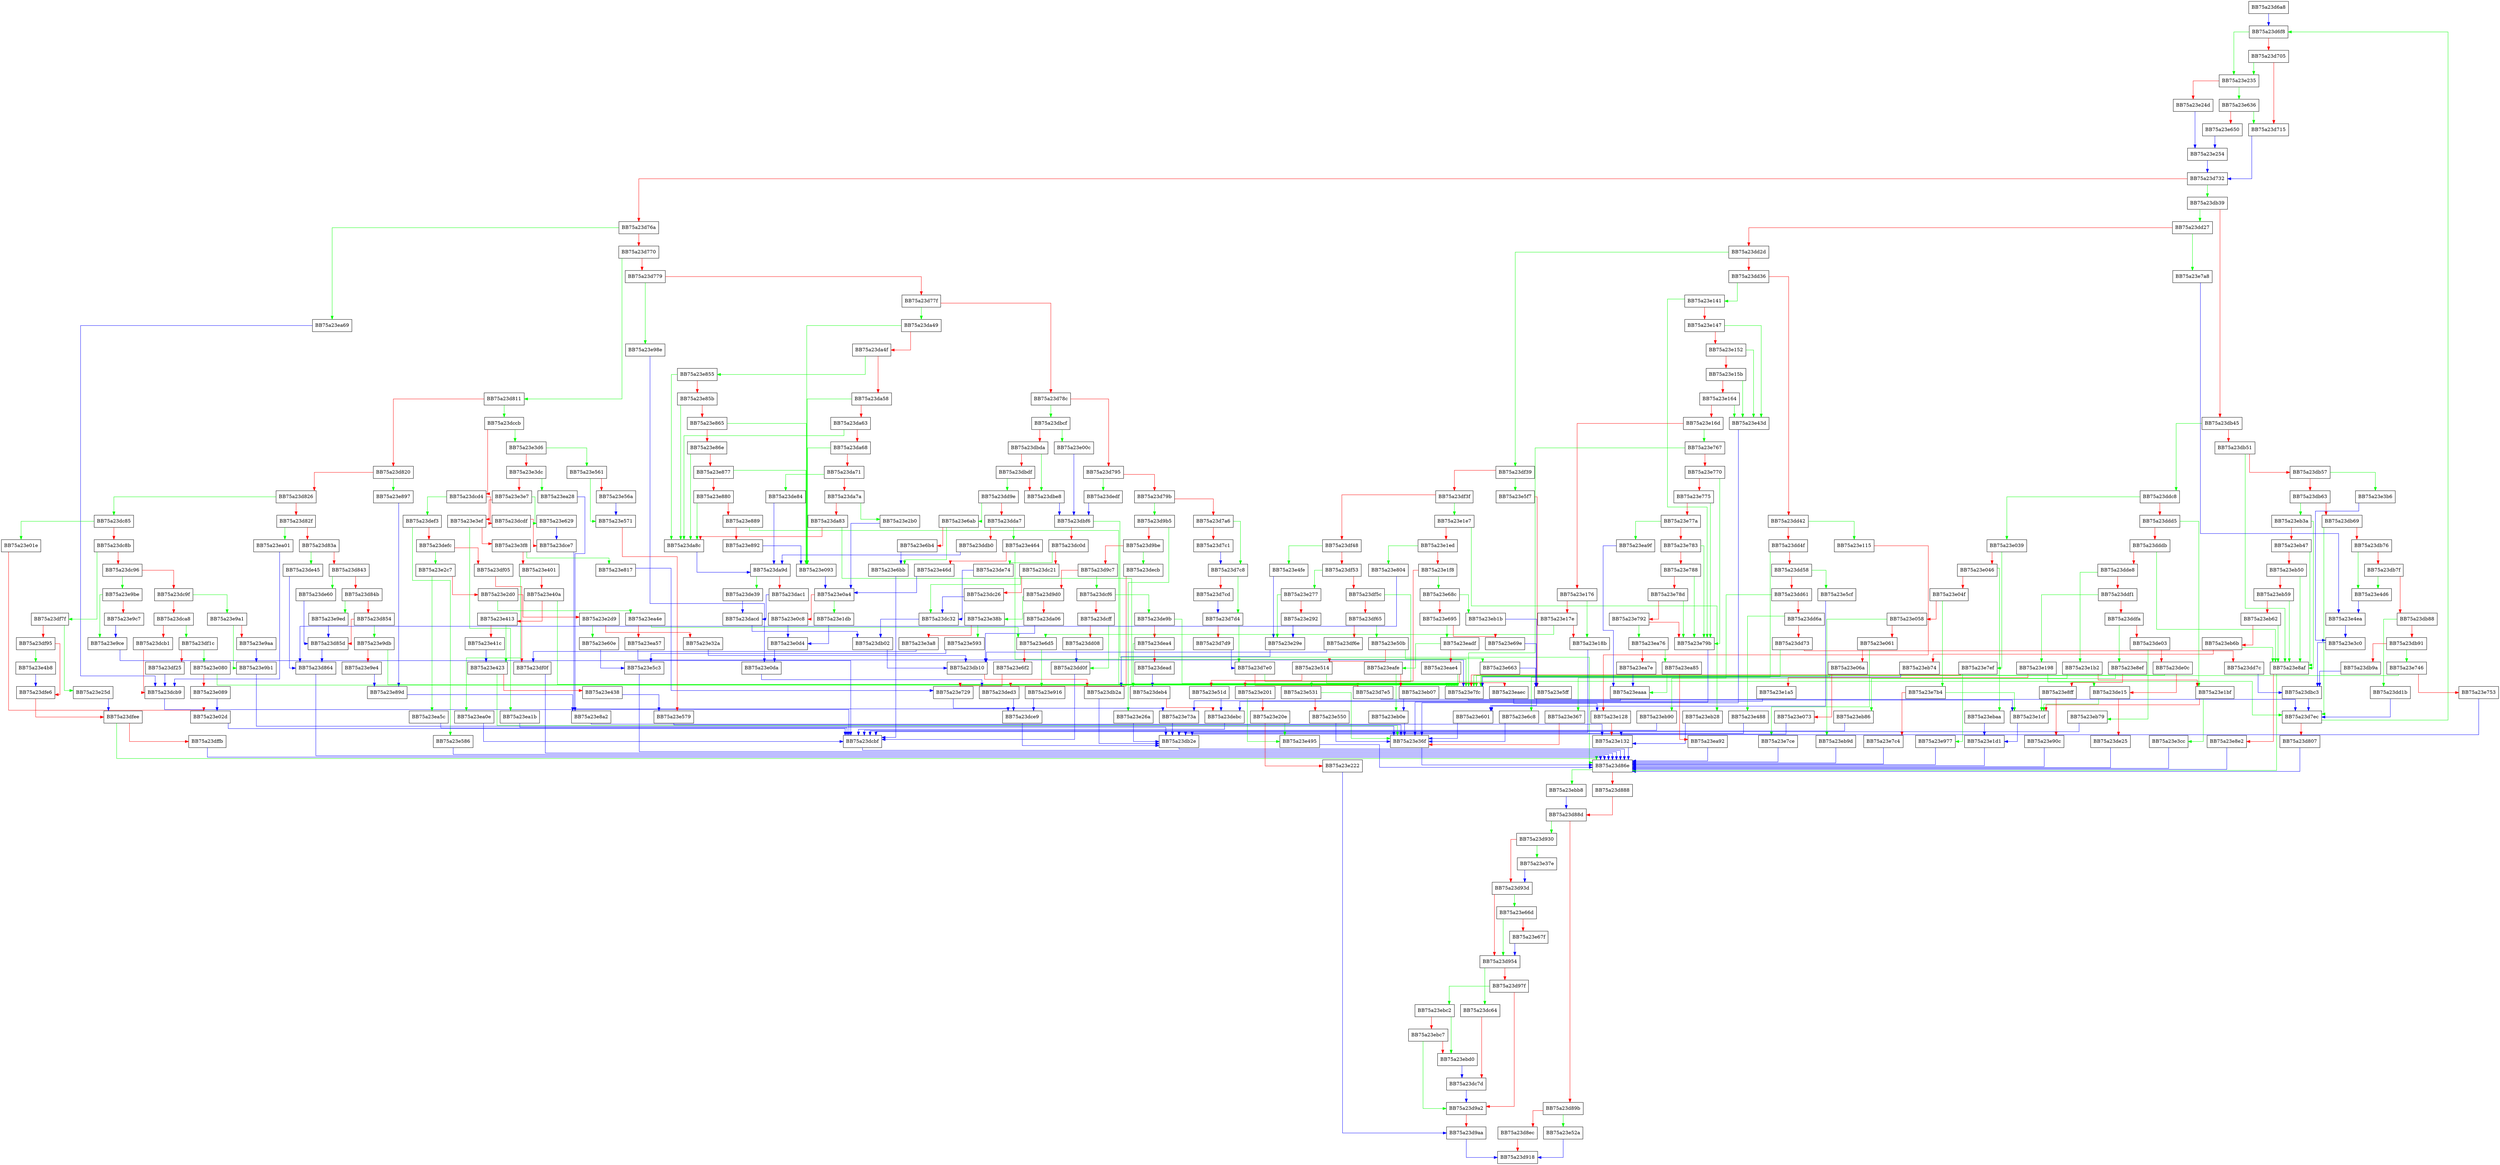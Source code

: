 digraph translate {
  node [shape="box"];
  graph [splines=ortho];
  BB75a23d6a8 -> BB75a23d6f8 [color="blue"];
  BB75a23d6f8 -> BB75a23e235 [color="green"];
  BB75a23d6f8 -> BB75a23d705 [color="red"];
  BB75a23d705 -> BB75a23e235 [color="green"];
  BB75a23d705 -> BB75a23d715 [color="red"];
  BB75a23d715 -> BB75a23d732 [color="blue"];
  BB75a23d732 -> BB75a23db39 [color="green"];
  BB75a23d732 -> BB75a23d76a [color="red"];
  BB75a23d76a -> BB75a23ea69 [color="green"];
  BB75a23d76a -> BB75a23d770 [color="red"];
  BB75a23d770 -> BB75a23d811 [color="green"];
  BB75a23d770 -> BB75a23d779 [color="red"];
  BB75a23d779 -> BB75a23e98e [color="green"];
  BB75a23d779 -> BB75a23d77f [color="red"];
  BB75a23d77f -> BB75a23da49 [color="green"];
  BB75a23d77f -> BB75a23d78c [color="red"];
  BB75a23d78c -> BB75a23dbcf [color="green"];
  BB75a23d78c -> BB75a23d795 [color="red"];
  BB75a23d795 -> BB75a23dedf [color="green"];
  BB75a23d795 -> BB75a23d79b [color="red"];
  BB75a23d79b -> BB75a23d9b5 [color="green"];
  BB75a23d79b -> BB75a23d7a6 [color="red"];
  BB75a23d7a6 -> BB75a23d7c8 [color="green"];
  BB75a23d7a6 -> BB75a23d7c1 [color="red"];
  BB75a23d7c1 -> BB75a23d7c8 [color="blue"];
  BB75a23d7c8 -> BB75a23d7d4 [color="green"];
  BB75a23d7c8 -> BB75a23d7cd [color="red"];
  BB75a23d7cd -> BB75a23d7d4 [color="blue"];
  BB75a23d7d4 -> BB75a23d7e0 [color="green"];
  BB75a23d7d4 -> BB75a23d7d9 [color="red"];
  BB75a23d7d9 -> BB75a23d7e0 [color="blue"];
  BB75a23d7e0 -> BB75a23d7ec [color="green"];
  BB75a23d7e0 -> BB75a23d7e5 [color="red"];
  BB75a23d7e5 -> BB75a23d7ec [color="blue"];
  BB75a23d7ec -> BB75a23d6f8 [color="green"];
  BB75a23d7ec -> BB75a23d807 [color="red"];
  BB75a23d807 -> BB75a23d86e [color="blue"];
  BB75a23d811 -> BB75a23dccb [color="green"];
  BB75a23d811 -> BB75a23d820 [color="red"];
  BB75a23d820 -> BB75a23e897 [color="green"];
  BB75a23d820 -> BB75a23d826 [color="red"];
  BB75a23d826 -> BB75a23dc85 [color="green"];
  BB75a23d826 -> BB75a23d82f [color="red"];
  BB75a23d82f -> BB75a23ea01 [color="green"];
  BB75a23d82f -> BB75a23d83a [color="red"];
  BB75a23d83a -> BB75a23de45 [color="green"];
  BB75a23d83a -> BB75a23d843 [color="red"];
  BB75a23d843 -> BB75a23de60 [color="green"];
  BB75a23d843 -> BB75a23d84b [color="red"];
  BB75a23d84b -> BB75a23e9ed [color="green"];
  BB75a23d84b -> BB75a23d854 [color="red"];
  BB75a23d854 -> BB75a23e9db [color="green"];
  BB75a23d854 -> BB75a23d85d [color="red"];
  BB75a23d85d -> BB75a23d864 [color="blue"];
  BB75a23d864 -> BB75a23d86e [color="blue"];
  BB75a23d86e -> BB75a23ebb8 [color="green"];
  BB75a23d86e -> BB75a23d888 [color="red"];
  BB75a23d888 -> BB75a23d88d [color="red"];
  BB75a23d88d -> BB75a23d930 [color="green"];
  BB75a23d88d -> BB75a23d89b [color="red"];
  BB75a23d89b -> BB75a23e52a [color="green"];
  BB75a23d89b -> BB75a23d8ec [color="red"];
  BB75a23d8ec -> BB75a23d918 [color="red"];
  BB75a23d930 -> BB75a23e37e [color="green"];
  BB75a23d930 -> BB75a23d93d [color="red"];
  BB75a23d93d -> BB75a23e66d [color="green"];
  BB75a23d93d -> BB75a23d954 [color="red"];
  BB75a23d954 -> BB75a23dc64 [color="green"];
  BB75a23d954 -> BB75a23d97f [color="red"];
  BB75a23d97f -> BB75a23ebc2 [color="green"];
  BB75a23d97f -> BB75a23d9a2 [color="red"];
  BB75a23d9a2 -> BB75a23d9aa [color="red"];
  BB75a23d9aa -> BB75a23d918 [color="blue"];
  BB75a23d9b5 -> BB75a23e26a [color="green"];
  BB75a23d9b5 -> BB75a23d9be [color="red"];
  BB75a23d9be -> BB75a23decb [color="green"];
  BB75a23d9be -> BB75a23d9c7 [color="red"];
  BB75a23d9c7 -> BB75a23dcf6 [color="green"];
  BB75a23d9c7 -> BB75a23d9d0 [color="red"];
  BB75a23d9d0 -> BB75a23e38b [color="green"];
  BB75a23d9d0 -> BB75a23da06 [color="red"];
  BB75a23da06 -> BB75a23db10 [color="blue"];
  BB75a23da49 -> BB75a23e093 [color="green"];
  BB75a23da49 -> BB75a23da4f [color="red"];
  BB75a23da4f -> BB75a23e855 [color="green"];
  BB75a23da4f -> BB75a23da58 [color="red"];
  BB75a23da58 -> BB75a23e093 [color="green"];
  BB75a23da58 -> BB75a23da63 [color="red"];
  BB75a23da63 -> BB75a23da8c [color="green"];
  BB75a23da63 -> BB75a23da68 [color="red"];
  BB75a23da68 -> BB75a23e093 [color="green"];
  BB75a23da68 -> BB75a23da71 [color="red"];
  BB75a23da71 -> BB75a23de84 [color="green"];
  BB75a23da71 -> BB75a23da7a [color="red"];
  BB75a23da7a -> BB75a23e2b0 [color="green"];
  BB75a23da7a -> BB75a23da83 [color="red"];
  BB75a23da83 -> BB75a23e7fc [color="green"];
  BB75a23da83 -> BB75a23da8c [color="red"];
  BB75a23da8c -> BB75a23da9d [color="blue"];
  BB75a23da9d -> BB75a23de39 [color="green"];
  BB75a23da9d -> BB75a23dac1 [color="red"];
  BB75a23dac1 -> BB75a23dacd [color="blue"];
  BB75a23dacd -> BB75a23db02 [color="blue"];
  BB75a23db02 -> BB75a23db10 [color="blue"];
  BB75a23db10 -> BB75a23db2a [color="red"];
  BB75a23db2a -> BB75a23db2e [color="blue"];
  BB75a23db2e -> BB75a23d86e [color="blue"];
  BB75a23db39 -> BB75a23dd27 [color="green"];
  BB75a23db39 -> BB75a23db45 [color="red"];
  BB75a23db45 -> BB75a23ddc8 [color="green"];
  BB75a23db45 -> BB75a23db51 [color="red"];
  BB75a23db51 -> BB75a23e8af [color="green"];
  BB75a23db51 -> BB75a23db57 [color="red"];
  BB75a23db57 -> BB75a23e3b6 [color="green"];
  BB75a23db57 -> BB75a23db63 [color="red"];
  BB75a23db63 -> BB75a23eb3a [color="green"];
  BB75a23db63 -> BB75a23db69 [color="red"];
  BB75a23db69 -> BB75a23d7ec [color="green"];
  BB75a23db69 -> BB75a23db76 [color="red"];
  BB75a23db76 -> BB75a23e4d6 [color="green"];
  BB75a23db76 -> BB75a23db7f [color="red"];
  BB75a23db7f -> BB75a23e4d6 [color="green"];
  BB75a23db7f -> BB75a23db88 [color="red"];
  BB75a23db88 -> BB75a23dd1b [color="green"];
  BB75a23db88 -> BB75a23db91 [color="red"];
  BB75a23db91 -> BB75a23e746 [color="green"];
  BB75a23db91 -> BB75a23db9a [color="red"];
  BB75a23db9a -> BB75a23dbc3 [color="blue"];
  BB75a23dbc3 -> BB75a23d7ec [color="blue"];
  BB75a23dbcf -> BB75a23e00c [color="green"];
  BB75a23dbcf -> BB75a23dbda [color="red"];
  BB75a23dbda -> BB75a23dbe8 [color="green"];
  BB75a23dbda -> BB75a23dbdf [color="red"];
  BB75a23dbdf -> BB75a23dd9e [color="green"];
  BB75a23dbdf -> BB75a23dbe8 [color="red"];
  BB75a23dbe8 -> BB75a23dbf6 [color="blue"];
  BB75a23dbf6 -> BB75a23d86e [color="green"];
  BB75a23dbf6 -> BB75a23dc0d [color="red"];
  BB75a23dc0d -> BB75a23de74 [color="green"];
  BB75a23dc0d -> BB75a23dc21 [color="red"];
  BB75a23dc21 -> BB75a23dc32 [color="green"];
  BB75a23dc21 -> BB75a23dc26 [color="red"];
  BB75a23dc26 -> BB75a23dc32 [color="blue"];
  BB75a23dc32 -> BB75a23db02 [color="blue"];
  BB75a23dc64 -> BB75a23dc7d [color="red"];
  BB75a23dc7d -> BB75a23d9a2 [color="blue"];
  BB75a23dc85 -> BB75a23e01e [color="green"];
  BB75a23dc85 -> BB75a23dc8b [color="red"];
  BB75a23dc8b -> BB75a23df7f [color="green"];
  BB75a23dc8b -> BB75a23dc96 [color="red"];
  BB75a23dc96 -> BB75a23e9be [color="green"];
  BB75a23dc96 -> BB75a23dc9f [color="red"];
  BB75a23dc9f -> BB75a23e9a1 [color="green"];
  BB75a23dc9f -> BB75a23dca8 [color="red"];
  BB75a23dca8 -> BB75a23df1c [color="green"];
  BB75a23dca8 -> BB75a23dcb1 [color="red"];
  BB75a23dcb1 -> BB75a23dcb9 [color="red"];
  BB75a23dcb9 -> BB75a23dcbf [color="blue"];
  BB75a23dcbf -> BB75a23d86e [color="blue"];
  BB75a23dccb -> BB75a23e3d6 [color="green"];
  BB75a23dccb -> BB75a23dcd4 [color="red"];
  BB75a23dcd4 -> BB75a23def3 [color="green"];
  BB75a23dcd4 -> BB75a23dcdf [color="red"];
  BB75a23dcdf -> BB75a23dce7 [color="red"];
  BB75a23dce7 -> BB75a23dce9 [color="blue"];
  BB75a23dce9 -> BB75a23db2e [color="blue"];
  BB75a23dcf6 -> BB75a23de9b [color="green"];
  BB75a23dcf6 -> BB75a23dcff [color="red"];
  BB75a23dcff -> BB75a23dd0f [color="green"];
  BB75a23dcff -> BB75a23dd08 [color="red"];
  BB75a23dd08 -> BB75a23dd0f [color="blue"];
  BB75a23dd0f -> BB75a23dcbf [color="blue"];
  BB75a23dd1b -> BB75a23d7ec [color="blue"];
  BB75a23dd27 -> BB75a23e7a8 [color="green"];
  BB75a23dd27 -> BB75a23dd2d [color="red"];
  BB75a23dd2d -> BB75a23df39 [color="green"];
  BB75a23dd2d -> BB75a23dd36 [color="red"];
  BB75a23dd36 -> BB75a23e141 [color="green"];
  BB75a23dd36 -> BB75a23dd42 [color="red"];
  BB75a23dd42 -> BB75a23e115 [color="green"];
  BB75a23dd42 -> BB75a23dd4f [color="red"];
  BB75a23dd4f -> BB75a23e6c8 [color="green"];
  BB75a23dd4f -> BB75a23dd58 [color="red"];
  BB75a23dd58 -> BB75a23e5cf [color="green"];
  BB75a23dd58 -> BB75a23dd61 [color="red"];
  BB75a23dd61 -> BB75a23e367 [color="green"];
  BB75a23dd61 -> BB75a23dd6a [color="red"];
  BB75a23dd6a -> BB75a23e488 [color="green"];
  BB75a23dd6a -> BB75a23dd73 [color="red"];
  BB75a23dd73 -> BB75a23e7fc [color="green"];
  BB75a23dd73 -> BB75a23dd7c [color="red"];
  BB75a23dd7c -> BB75a23dbc3 [color="blue"];
  BB75a23dd9e -> BB75a23e6ab [color="green"];
  BB75a23dd9e -> BB75a23dda7 [color="red"];
  BB75a23dda7 -> BB75a23e464 [color="green"];
  BB75a23dda7 -> BB75a23ddb0 [color="red"];
  BB75a23ddb0 -> BB75a23da9d [color="blue"];
  BB75a23ddc8 -> BB75a23e039 [color="green"];
  BB75a23ddc8 -> BB75a23ddd5 [color="red"];
  BB75a23ddd5 -> BB75a23e1bf [color="green"];
  BB75a23ddd5 -> BB75a23dddb [color="red"];
  BB75a23dddb -> BB75a23e8af [color="green"];
  BB75a23dddb -> BB75a23dde8 [color="red"];
  BB75a23dde8 -> BB75a23e1b2 [color="green"];
  BB75a23dde8 -> BB75a23ddf1 [color="red"];
  BB75a23ddf1 -> BB75a23e198 [color="green"];
  BB75a23ddf1 -> BB75a23ddfa [color="red"];
  BB75a23ddfa -> BB75a23e8ef [color="green"];
  BB75a23ddfa -> BB75a23de03 [color="red"];
  BB75a23de03 -> BB75a23eb79 [color="green"];
  BB75a23de03 -> BB75a23de0c [color="red"];
  BB75a23de0c -> BB75a23e7fc [color="green"];
  BB75a23de0c -> BB75a23de15 [color="red"];
  BB75a23de15 -> BB75a23e1cf [color="green"];
  BB75a23de15 -> BB75a23de25 [color="red"];
  BB75a23de25 -> BB75a23d86e [color="blue"];
  BB75a23de39 -> BB75a23dacd [color="blue"];
  BB75a23de45 -> BB75a23d864 [color="blue"];
  BB75a23de60 -> BB75a23d85d [color="blue"];
  BB75a23de74 -> BB75a23dc32 [color="blue"];
  BB75a23de84 -> BB75a23da9d [color="blue"];
  BB75a23de9b -> BB75a23e7fc [color="green"];
  BB75a23de9b -> BB75a23dea4 [color="red"];
  BB75a23dea4 -> BB75a23deb4 [color="green"];
  BB75a23dea4 -> BB75a23dead [color="red"];
  BB75a23dead -> BB75a23deb4 [color="blue"];
  BB75a23deb4 -> BB75a23debc [color="red"];
  BB75a23debc -> BB75a23dcbf [color="blue"];
  BB75a23decb -> BB75a23ded3 [color="red"];
  BB75a23ded3 -> BB75a23dce9 [color="blue"];
  BB75a23dedf -> BB75a23dbf6 [color="blue"];
  BB75a23def3 -> BB75a23e586 [color="green"];
  BB75a23def3 -> BB75a23defc [color="red"];
  BB75a23defc -> BB75a23e2c7 [color="green"];
  BB75a23defc -> BB75a23df05 [color="red"];
  BB75a23df05 -> BB75a23df0f [color="red"];
  BB75a23df0f -> BB75a23d86e [color="blue"];
  BB75a23df1c -> BB75a23e080 [color="green"];
  BB75a23df1c -> BB75a23df25 [color="red"];
  BB75a23df25 -> BB75a23dcb9 [color="blue"];
  BB75a23df39 -> BB75a23e5f7 [color="green"];
  BB75a23df39 -> BB75a23df3f [color="red"];
  BB75a23df3f -> BB75a23e1e7 [color="green"];
  BB75a23df3f -> BB75a23df48 [color="red"];
  BB75a23df48 -> BB75a23e4fe [color="green"];
  BB75a23df48 -> BB75a23df53 [color="red"];
  BB75a23df53 -> BB75a23e277 [color="green"];
  BB75a23df53 -> BB75a23df5c [color="red"];
  BB75a23df5c -> BB75a23e531 [color="green"];
  BB75a23df5c -> BB75a23df65 [color="red"];
  BB75a23df65 -> BB75a23e50b [color="green"];
  BB75a23df65 -> BB75a23df6e [color="red"];
  BB75a23df6e -> BB75a23db10 [color="blue"];
  BB75a23df7f -> BB75a23e25d [color="green"];
  BB75a23df7f -> BB75a23df95 [color="red"];
  BB75a23df95 -> BB75a23e4b8 [color="green"];
  BB75a23df95 -> BB75a23dfe6 [color="red"];
  BB75a23dfe6 -> BB75a23dfee [color="red"];
  BB75a23dfee -> BB75a23d86e [color="green"];
  BB75a23dfee -> BB75a23dffb [color="red"];
  BB75a23dffb -> BB75a23d86e [color="blue"];
  BB75a23e00c -> BB75a23dbf6 [color="blue"];
  BB75a23e01e -> BB75a23e02d [color="red"];
  BB75a23e02d -> BB75a23dcbf [color="blue"];
  BB75a23e039 -> BB75a23e7ef [color="green"];
  BB75a23e039 -> BB75a23e046 [color="red"];
  BB75a23e046 -> BB75a23ebaa [color="green"];
  BB75a23e046 -> BB75a23e04f [color="red"];
  BB75a23e04f -> BB75a23e7b4 [color="green"];
  BB75a23e04f -> BB75a23e058 [color="red"];
  BB75a23e058 -> BB75a23eb9d [color="green"];
  BB75a23e058 -> BB75a23e061 [color="red"];
  BB75a23e061 -> BB75a23e7ce [color="green"];
  BB75a23e061 -> BB75a23e06a [color="red"];
  BB75a23e06a -> BB75a23e7fc [color="green"];
  BB75a23e06a -> BB75a23e073 [color="red"];
  BB75a23e073 -> BB75a23db2e [color="blue"];
  BB75a23e080 -> BB75a23e7fc [color="green"];
  BB75a23e080 -> BB75a23e089 [color="red"];
  BB75a23e089 -> BB75a23e02d [color="blue"];
  BB75a23e093 -> BB75a23e0a4 [color="blue"];
  BB75a23e0a4 -> BB75a23e1db [color="green"];
  BB75a23e0a4 -> BB75a23e0c8 [color="red"];
  BB75a23e0c8 -> BB75a23e0d4 [color="blue"];
  BB75a23e0d4 -> BB75a23e0da [color="blue"];
  BB75a23e0da -> BB75a23ded3 [color="blue"];
  BB75a23e115 -> BB75a23e128 [color="red"];
  BB75a23e128 -> BB75a23e132 [color="red"];
  BB75a23e132 -> BB75a23d86e [color="blue"];
  BB75a23e141 -> BB75a23e79b [color="green"];
  BB75a23e141 -> BB75a23e147 [color="red"];
  BB75a23e147 -> BB75a23e43d [color="green"];
  BB75a23e147 -> BB75a23e152 [color="red"];
  BB75a23e152 -> BB75a23e43d [color="green"];
  BB75a23e152 -> BB75a23e15b [color="red"];
  BB75a23e15b -> BB75a23e43d [color="green"];
  BB75a23e15b -> BB75a23e164 [color="red"];
  BB75a23e164 -> BB75a23e43d [color="green"];
  BB75a23e164 -> BB75a23e16d [color="red"];
  BB75a23e16d -> BB75a23e767 [color="green"];
  BB75a23e16d -> BB75a23e176 [color="red"];
  BB75a23e176 -> BB75a23e18b [color="green"];
  BB75a23e176 -> BB75a23e17e [color="red"];
  BB75a23e17e -> BB75a23e6d5 [color="green"];
  BB75a23e17e -> BB75a23e18b [color="red"];
  BB75a23e18b -> BB75a23db2e [color="blue"];
  BB75a23e198 -> BB75a23de15 [color="green"];
  BB75a23e198 -> BB75a23e1a5 [color="red"];
  BB75a23e1a5 -> BB75a23debc [color="blue"];
  BB75a23e1b2 -> BB75a23eb90 [color="green"];
  BB75a23e1b2 -> BB75a23e1bf [color="red"];
  BB75a23e1bf -> BB75a23e3cc [color="green"];
  BB75a23e1bf -> BB75a23e1cf [color="red"];
  BB75a23e1cf -> BB75a23e1d1 [color="blue"];
  BB75a23e1d1 -> BB75a23d86e [color="blue"];
  BB75a23e1db -> BB75a23e0d4 [color="blue"];
  BB75a23e1e7 -> BB75a23eb28 [color="green"];
  BB75a23e1e7 -> BB75a23e1ed [color="red"];
  BB75a23e1ed -> BB75a23e804 [color="green"];
  BB75a23e1ed -> BB75a23e1f8 [color="red"];
  BB75a23e1f8 -> BB75a23e68c [color="green"];
  BB75a23e1f8 -> BB75a23e201 [color="red"];
  BB75a23e201 -> BB75a23e495 [color="green"];
  BB75a23e201 -> BB75a23e20e [color="red"];
  BB75a23e20e -> BB75a23e495 [color="green"];
  BB75a23e20e -> BB75a23e222 [color="red"];
  BB75a23e222 -> BB75a23d9aa [color="blue"];
  BB75a23e235 -> BB75a23e636 [color="green"];
  BB75a23e235 -> BB75a23e24d [color="red"];
  BB75a23e24d -> BB75a23e254 [color="blue"];
  BB75a23e254 -> BB75a23d732 [color="blue"];
  BB75a23e25d -> BB75a23dfee [color="blue"];
  BB75a23e26a -> BB75a23db2e [color="blue"];
  BB75a23e277 -> BB75a23e29e [color="green"];
  BB75a23e277 -> BB75a23e292 [color="red"];
  BB75a23e292 -> BB75a23e29e [color="blue"];
  BB75a23e29e -> BB75a23db2a [color="blue"];
  BB75a23e2b0 -> BB75a23e0a4 [color="blue"];
  BB75a23e2c7 -> BB75a23ea5c [color="green"];
  BB75a23e2c7 -> BB75a23e2d0 [color="red"];
  BB75a23e2d0 -> BB75a23ea4e [color="green"];
  BB75a23e2d0 -> BB75a23e2d9 [color="red"];
  BB75a23e2d9 -> BB75a23e60e [color="green"];
  BB75a23e2d9 -> BB75a23e32a [color="red"];
  BB75a23e32a -> BB75a23db10 [color="blue"];
  BB75a23e367 -> BB75a23e36f [color="red"];
  BB75a23e36f -> BB75a23d86e [color="blue"];
  BB75a23e37e -> BB75a23d93d [color="blue"];
  BB75a23e38b -> BB75a23e593 [color="green"];
  BB75a23e38b -> BB75a23e3a8 [color="red"];
  BB75a23e3a8 -> BB75a23df0f [color="blue"];
  BB75a23e3b6 -> BB75a23e3c0 [color="blue"];
  BB75a23e3c0 -> BB75a23dbc3 [color="blue"];
  BB75a23e3cc -> BB75a23d86e [color="blue"];
  BB75a23e3d6 -> BB75a23e561 [color="green"];
  BB75a23e3d6 -> BB75a23e3dc [color="red"];
  BB75a23e3dc -> BB75a23ea28 [color="green"];
  BB75a23e3dc -> BB75a23e3e7 [color="red"];
  BB75a23e3e7 -> BB75a23e629 [color="green"];
  BB75a23e3e7 -> BB75a23e3ef [color="red"];
  BB75a23e3ef -> BB75a23ea1b [color="green"];
  BB75a23e3ef -> BB75a23e3f8 [color="red"];
  BB75a23e3f8 -> BB75a23e817 [color="green"];
  BB75a23e3f8 -> BB75a23e401 [color="red"];
  BB75a23e401 -> BB75a23ea0e [color="green"];
  BB75a23e401 -> BB75a23e40a [color="red"];
  BB75a23e40a -> BB75a23e7fc [color="green"];
  BB75a23e40a -> BB75a23e413 [color="red"];
  BB75a23e413 -> BB75a23e423 [color="green"];
  BB75a23e413 -> BB75a23e41c [color="red"];
  BB75a23e41c -> BB75a23e423 [color="blue"];
  BB75a23e423 -> BB75a23e36f [color="green"];
  BB75a23e423 -> BB75a23e438 [color="red"];
  BB75a23e438 -> BB75a23e579 [color="blue"];
  BB75a23e43d -> BB75a23e36f [color="blue"];
  BB75a23e464 -> BB75a23e7fc [color="green"];
  BB75a23e464 -> BB75a23e46d [color="red"];
  BB75a23e46d -> BB75a23e0a4 [color="blue"];
  BB75a23e488 -> BB75a23db2e [color="blue"];
  BB75a23e495 -> BB75a23d86e [color="blue"];
  BB75a23e4b8 -> BB75a23dfe6 [color="blue"];
  BB75a23e4d6 -> BB75a23e4ea [color="blue"];
  BB75a23e4ea -> BB75a23e3c0 [color="blue"];
  BB75a23e4fe -> BB75a23e29e [color="blue"];
  BB75a23e50b -> BB75a23e663 [color="green"];
  BB75a23e50b -> BB75a23e514 [color="red"];
  BB75a23e514 -> BB75a23e7fc [color="green"];
  BB75a23e514 -> BB75a23e51d [color="red"];
  BB75a23e51d -> BB75a23debc [color="blue"];
  BB75a23e52a -> BB75a23d918 [color="blue"];
  BB75a23e531 -> BB75a23e36f [color="green"];
  BB75a23e531 -> BB75a23e550 [color="red"];
  BB75a23e550 -> BB75a23e36f [color="blue"];
  BB75a23e561 -> BB75a23e571 [color="green"];
  BB75a23e561 -> BB75a23e56a [color="red"];
  BB75a23e56a -> BB75a23e571 [color="blue"];
  BB75a23e571 -> BB75a23e579 [color="red"];
  BB75a23e579 -> BB75a23e36f [color="blue"];
  BB75a23e586 -> BB75a23d86e [color="blue"];
  BB75a23e593 -> BB75a23e5c3 [color="blue"];
  BB75a23e5c3 -> BB75a23d86e [color="blue"];
  BB75a23e5cf -> BB75a23e601 [color="blue"];
  BB75a23e5f7 -> BB75a23e5ff [color="red"];
  BB75a23e5ff -> BB75a23e601 [color="blue"];
  BB75a23e601 -> BB75a23e36f [color="blue"];
  BB75a23e60e -> BB75a23e5c3 [color="blue"];
  BB75a23e629 -> BB75a23dce7 [color="blue"];
  BB75a23e636 -> BB75a23d715 [color="green"];
  BB75a23e636 -> BB75a23e650 [color="red"];
  BB75a23e650 -> BB75a23e254 [color="blue"];
  BB75a23e663 -> BB75a23e5ff [color="blue"];
  BB75a23e66d -> BB75a23d954 [color="green"];
  BB75a23e66d -> BB75a23e67f [color="red"];
  BB75a23e67f -> BB75a23d954 [color="blue"];
  BB75a23e68c -> BB75a23eb1b [color="green"];
  BB75a23e68c -> BB75a23e695 [color="red"];
  BB75a23e695 -> BB75a23eadf [color="green"];
  BB75a23e695 -> BB75a23e69e [color="red"];
  BB75a23e69e -> BB75a23e5ff [color="blue"];
  BB75a23e6ab -> BB75a23e6bb [color="green"];
  BB75a23e6ab -> BB75a23e6b4 [color="red"];
  BB75a23e6b4 -> BB75a23e6bb [color="blue"];
  BB75a23e6bb -> BB75a23dcbf [color="blue"];
  BB75a23e6c8 -> BB75a23e36f [color="blue"];
  BB75a23e6d5 -> BB75a23e916 [color="green"];
  BB75a23e6d5 -> BB75a23e6f2 [color="red"];
  BB75a23e6f2 -> BB75a23e729 [color="red"];
  BB75a23e729 -> BB75a23e73a [color="blue"];
  BB75a23e73a -> BB75a23db2e [color="blue"];
  BB75a23e746 -> BB75a23e7fc [color="green"];
  BB75a23e746 -> BB75a23e753 [color="red"];
  BB75a23e753 -> BB75a23e132 [color="blue"];
  BB75a23e767 -> BB75a23e7fc [color="green"];
  BB75a23e767 -> BB75a23e770 [color="red"];
  BB75a23e770 -> BB75a23e79b [color="green"];
  BB75a23e770 -> BB75a23e775 [color="red"];
  BB75a23e775 -> BB75a23e79b [color="green"];
  BB75a23e775 -> BB75a23e77a [color="red"];
  BB75a23e77a -> BB75a23ea9f [color="green"];
  BB75a23e77a -> BB75a23e783 [color="red"];
  BB75a23e783 -> BB75a23e79b [color="green"];
  BB75a23e783 -> BB75a23e788 [color="red"];
  BB75a23e788 -> BB75a23e79b [color="green"];
  BB75a23e788 -> BB75a23e78d [color="red"];
  BB75a23e78d -> BB75a23e79b [color="green"];
  BB75a23e78d -> BB75a23e792 [color="red"];
  BB75a23e792 -> BB75a23ea76 [color="green"];
  BB75a23e792 -> BB75a23e79b [color="red"];
  BB75a23e79b -> BB75a23e36f [color="blue"];
  BB75a23e7a8 -> BB75a23e4ea [color="blue"];
  BB75a23e7b4 -> BB75a23e1cf [color="green"];
  BB75a23e7b4 -> BB75a23e7c4 [color="red"];
  BB75a23e7c4 -> BB75a23d86e [color="blue"];
  BB75a23e7ce -> BB75a23d86e [color="blue"];
  BB75a23e7ef -> BB75a23e977 [color="green"];
  BB75a23e7ef -> BB75a23e7fc [color="red"];
  BB75a23e7fc -> BB75a23e1cf [color="blue"];
  BB75a23e804 -> BB75a23d864 [color="blue"];
  BB75a23e817 -> BB75a23e729 [color="blue"];
  BB75a23e855 -> BB75a23da8c [color="green"];
  BB75a23e855 -> BB75a23e85b [color="red"];
  BB75a23e85b -> BB75a23da8c [color="green"];
  BB75a23e85b -> BB75a23e865 [color="red"];
  BB75a23e865 -> BB75a23e093 [color="green"];
  BB75a23e865 -> BB75a23e86e [color="red"];
  BB75a23e86e -> BB75a23da8c [color="green"];
  BB75a23e86e -> BB75a23e877 [color="red"];
  BB75a23e877 -> BB75a23e093 [color="green"];
  BB75a23e877 -> BB75a23e880 [color="red"];
  BB75a23e880 -> BB75a23da8c [color="green"];
  BB75a23e880 -> BB75a23e889 [color="red"];
  BB75a23e889 -> BB75a23e7fc [color="green"];
  BB75a23e889 -> BB75a23e892 [color="red"];
  BB75a23e892 -> BB75a23e093 [color="blue"];
  BB75a23e897 -> BB75a23e89d [color="blue"];
  BB75a23e89d -> BB75a23e8a2 [color="blue"];
  BB75a23e8a2 -> BB75a23e132 [color="blue"];
  BB75a23e8af -> BB75a23d86e [color="green"];
  BB75a23e8af -> BB75a23e8e2 [color="red"];
  BB75a23e8e2 -> BB75a23d86e [color="blue"];
  BB75a23e8ef -> BB75a23eb86 [color="green"];
  BB75a23e8ef -> BB75a23e8ff [color="red"];
  BB75a23e8ff -> BB75a23e1cf [color="green"];
  BB75a23e8ff -> BB75a23e90c [color="red"];
  BB75a23e90c -> BB75a23d86e [color="blue"];
  BB75a23e916 -> BB75a23dce9 [color="blue"];
  BB75a23e977 -> BB75a23d86e [color="blue"];
  BB75a23e98e -> BB75a23e0da [color="blue"];
  BB75a23e9a1 -> BB75a23e9b1 [color="green"];
  BB75a23e9a1 -> BB75a23e9aa [color="red"];
  BB75a23e9aa -> BB75a23e9b1 [color="blue"];
  BB75a23e9b1 -> BB75a23e36f [color="blue"];
  BB75a23e9be -> BB75a23e9ce [color="green"];
  BB75a23e9be -> BB75a23e9c7 [color="red"];
  BB75a23e9c7 -> BB75a23e9ce [color="blue"];
  BB75a23e9ce -> BB75a23dcbf [color="blue"];
  BB75a23e9db -> BB75a23e7fc [color="green"];
  BB75a23e9db -> BB75a23e9e4 [color="red"];
  BB75a23e9e4 -> BB75a23e89d [color="blue"];
  BB75a23e9ed -> BB75a23d85d [color="blue"];
  BB75a23ea01 -> BB75a23dcb9 [color="blue"];
  BB75a23ea0e -> BB75a23dcbf [color="blue"];
  BB75a23ea1b -> BB75a23db2e [color="blue"];
  BB75a23ea28 -> BB75a23e8a2 [color="blue"];
  BB75a23ea4e -> BB75a23e6d5 [color="green"];
  BB75a23ea4e -> BB75a23ea57 [color="red"];
  BB75a23ea57 -> BB75a23e7fc [color="blue"];
  BB75a23ea5c -> BB75a23dcbf [color="blue"];
  BB75a23ea69 -> BB75a23dcb9 [color="blue"];
  BB75a23ea76 -> BB75a23ea85 [color="green"];
  BB75a23ea76 -> BB75a23ea7e [color="red"];
  BB75a23ea7e -> BB75a23eaaa [color="blue"];
  BB75a23ea85 -> BB75a23eaaa [color="green"];
  BB75a23ea85 -> BB75a23ea92 [color="red"];
  BB75a23ea92 -> BB75a23d86e [color="blue"];
  BB75a23ea9f -> BB75a23eaaa [color="blue"];
  BB75a23eaaa -> BB75a23e73a [color="blue"];
  BB75a23eadf -> BB75a23eafe [color="green"];
  BB75a23eadf -> BB75a23eae4 [color="red"];
  BB75a23eae4 -> BB75a23e7fc [color="green"];
  BB75a23eae4 -> BB75a23eaec [color="red"];
  BB75a23eaec -> BB75a23e128 [color="blue"];
  BB75a23eafe -> BB75a23eb0e [color="green"];
  BB75a23eafe -> BB75a23eb07 [color="red"];
  BB75a23eb07 -> BB75a23eb0e [color="blue"];
  BB75a23eb0e -> BB75a23e36f [color="blue"];
  BB75a23eb1b -> BB75a23e5ff [color="blue"];
  BB75a23eb28 -> BB75a23e132 [color="blue"];
  BB75a23eb3a -> BB75a23e8af [color="green"];
  BB75a23eb3a -> BB75a23eb47 [color="red"];
  BB75a23eb47 -> BB75a23e8af [color="green"];
  BB75a23eb47 -> BB75a23eb50 [color="red"];
  BB75a23eb50 -> BB75a23e8af [color="green"];
  BB75a23eb50 -> BB75a23eb59 [color="red"];
  BB75a23eb59 -> BB75a23e8af [color="green"];
  BB75a23eb59 -> BB75a23eb62 [color="red"];
  BB75a23eb62 -> BB75a23e8af [color="green"];
  BB75a23eb62 -> BB75a23eb6b [color="red"];
  BB75a23eb6b -> BB75a23e8af [color="green"];
  BB75a23eb6b -> BB75a23eb74 [color="red"];
  BB75a23eb74 -> BB75a23e7fc [color="blue"];
  BB75a23eb79 -> BB75a23dcbf [color="blue"];
  BB75a23eb86 -> BB75a23dcbf [color="blue"];
  BB75a23eb90 -> BB75a23dcbf [color="blue"];
  BB75a23eb9d -> BB75a23d86e [color="blue"];
  BB75a23ebaa -> BB75a23e1d1 [color="blue"];
  BB75a23ebb8 -> BB75a23d88d [color="blue"];
  BB75a23ebc2 -> BB75a23ebd0 [color="green"];
  BB75a23ebc2 -> BB75a23ebc7 [color="red"];
  BB75a23ebc7 -> BB75a23d9a2 [color="green"];
  BB75a23ebc7 -> BB75a23ebd0 [color="red"];
  BB75a23ebd0 -> BB75a23dc7d [color="blue"];
}